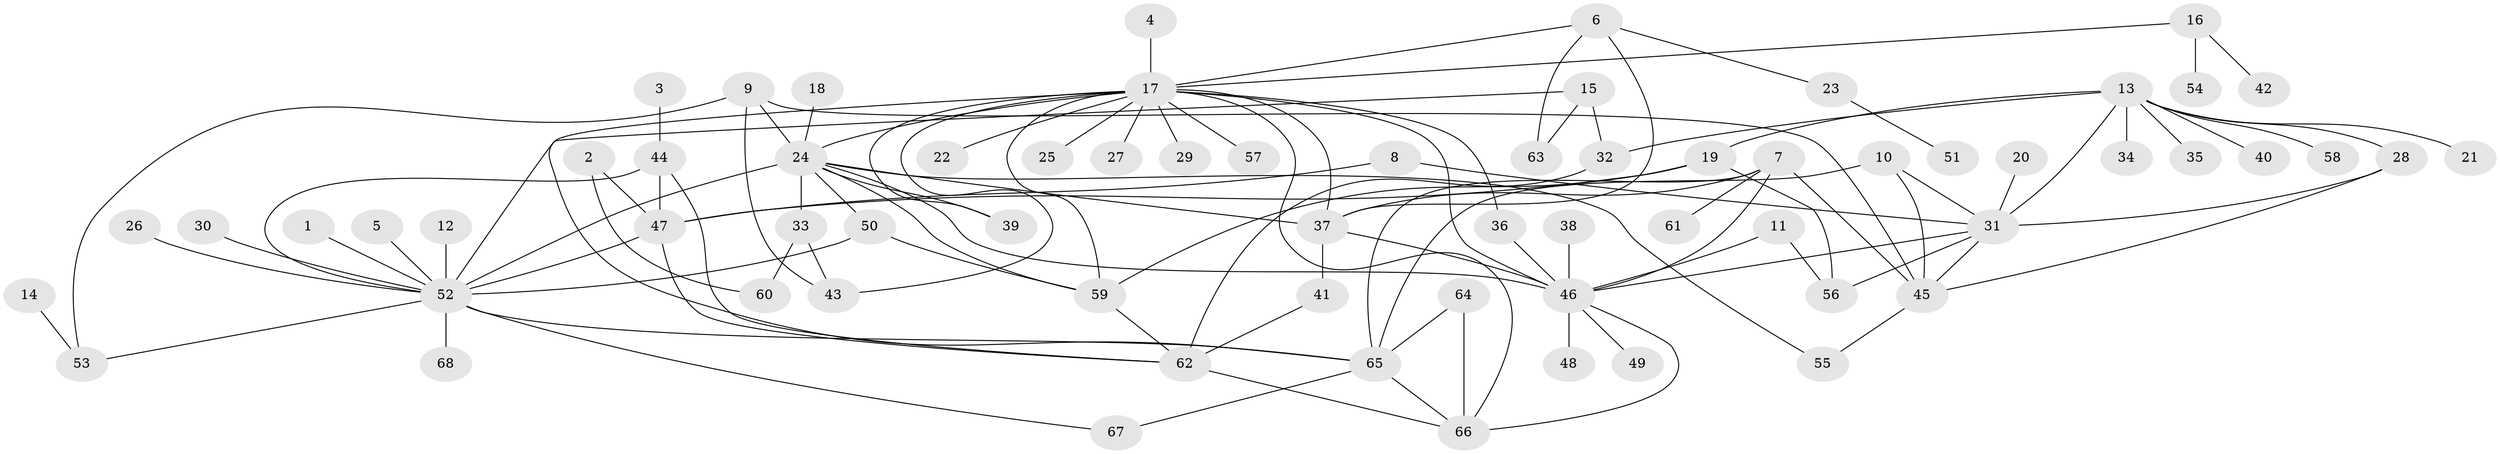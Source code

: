 // original degree distribution, {12: 0.014814814814814815, 13: 0.007407407407407408, 16: 0.007407407407407408, 8: 0.007407407407407408, 1: 0.4740740740740741, 10: 0.007407407407407408, 2: 0.22962962962962963, 5: 0.02962962962962963, 4: 0.0962962962962963, 19: 0.007407407407407408, 3: 0.08888888888888889, 7: 0.007407407407407408, 9: 0.007407407407407408, 6: 0.014814814814814815}
// Generated by graph-tools (version 1.1) at 2025/01/03/09/25 03:01:44]
// undirected, 68 vertices, 107 edges
graph export_dot {
graph [start="1"]
  node [color=gray90,style=filled];
  1;
  2;
  3;
  4;
  5;
  6;
  7;
  8;
  9;
  10;
  11;
  12;
  13;
  14;
  15;
  16;
  17;
  18;
  19;
  20;
  21;
  22;
  23;
  24;
  25;
  26;
  27;
  28;
  29;
  30;
  31;
  32;
  33;
  34;
  35;
  36;
  37;
  38;
  39;
  40;
  41;
  42;
  43;
  44;
  45;
  46;
  47;
  48;
  49;
  50;
  51;
  52;
  53;
  54;
  55;
  56;
  57;
  58;
  59;
  60;
  61;
  62;
  63;
  64;
  65;
  66;
  67;
  68;
  1 -- 52 [weight=1.0];
  2 -- 47 [weight=1.0];
  2 -- 60 [weight=1.0];
  3 -- 44 [weight=1.0];
  4 -- 17 [weight=1.0];
  5 -- 52 [weight=1.0];
  6 -- 17 [weight=1.0];
  6 -- 23 [weight=1.0];
  6 -- 37 [weight=1.0];
  6 -- 63 [weight=1.0];
  7 -- 37 [weight=1.0];
  7 -- 45 [weight=1.0];
  7 -- 46 [weight=1.0];
  7 -- 61 [weight=1.0];
  7 -- 65 [weight=1.0];
  8 -- 31 [weight=1.0];
  8 -- 47 [weight=1.0];
  9 -- 24 [weight=1.0];
  9 -- 43 [weight=1.0];
  9 -- 45 [weight=1.0];
  9 -- 53 [weight=1.0];
  10 -- 31 [weight=1.0];
  10 -- 45 [weight=1.0];
  10 -- 65 [weight=1.0];
  11 -- 46 [weight=1.0];
  11 -- 56 [weight=1.0];
  12 -- 52 [weight=1.0];
  13 -- 19 [weight=1.0];
  13 -- 21 [weight=1.0];
  13 -- 28 [weight=1.0];
  13 -- 31 [weight=1.0];
  13 -- 32 [weight=2.0];
  13 -- 34 [weight=1.0];
  13 -- 35 [weight=1.0];
  13 -- 40 [weight=1.0];
  13 -- 58 [weight=1.0];
  14 -- 53 [weight=1.0];
  15 -- 32 [weight=1.0];
  15 -- 52 [weight=1.0];
  15 -- 63 [weight=1.0];
  16 -- 17 [weight=1.0];
  16 -- 42 [weight=1.0];
  16 -- 54 [weight=1.0];
  17 -- 22 [weight=1.0];
  17 -- 24 [weight=1.0];
  17 -- 25 [weight=1.0];
  17 -- 27 [weight=1.0];
  17 -- 29 [weight=1.0];
  17 -- 36 [weight=1.0];
  17 -- 37 [weight=1.0];
  17 -- 39 [weight=1.0];
  17 -- 43 [weight=1.0];
  17 -- 46 [weight=1.0];
  17 -- 57 [weight=1.0];
  17 -- 59 [weight=1.0];
  17 -- 65 [weight=1.0];
  17 -- 66 [weight=1.0];
  18 -- 24 [weight=1.0];
  19 -- 47 [weight=1.0];
  19 -- 56 [weight=1.0];
  19 -- 59 [weight=1.0];
  20 -- 31 [weight=1.0];
  23 -- 51 [weight=1.0];
  24 -- 33 [weight=1.0];
  24 -- 37 [weight=1.0];
  24 -- 39 [weight=1.0];
  24 -- 46 [weight=1.0];
  24 -- 50 [weight=1.0];
  24 -- 52 [weight=1.0];
  24 -- 55 [weight=1.0];
  24 -- 59 [weight=1.0];
  26 -- 52 [weight=1.0];
  28 -- 31 [weight=1.0];
  28 -- 45 [weight=1.0];
  30 -- 52 [weight=1.0];
  31 -- 45 [weight=1.0];
  31 -- 46 [weight=1.0];
  31 -- 56 [weight=1.0];
  32 -- 62 [weight=1.0];
  33 -- 43 [weight=1.0];
  33 -- 60 [weight=1.0];
  36 -- 46 [weight=1.0];
  37 -- 41 [weight=1.0];
  37 -- 46 [weight=1.0];
  38 -- 46 [weight=1.0];
  41 -- 62 [weight=1.0];
  44 -- 47 [weight=1.0];
  44 -- 52 [weight=1.0];
  44 -- 62 [weight=1.0];
  45 -- 55 [weight=1.0];
  46 -- 48 [weight=1.0];
  46 -- 49 [weight=1.0];
  46 -- 66 [weight=1.0];
  47 -- 52 [weight=1.0];
  47 -- 62 [weight=1.0];
  50 -- 52 [weight=1.0];
  50 -- 59 [weight=1.0];
  52 -- 53 [weight=1.0];
  52 -- 65 [weight=1.0];
  52 -- 67 [weight=1.0];
  52 -- 68 [weight=1.0];
  59 -- 62 [weight=1.0];
  62 -- 66 [weight=1.0];
  64 -- 65 [weight=1.0];
  64 -- 66 [weight=1.0];
  65 -- 66 [weight=1.0];
  65 -- 67 [weight=1.0];
}
